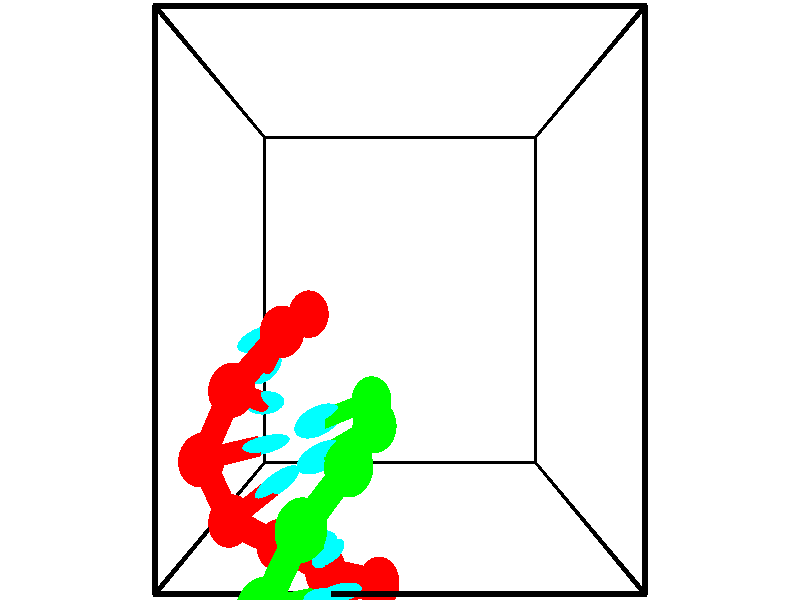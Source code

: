 // switches for output
#declare DRAW_BASES = 1; // possible values are 0, 1; only relevant for DNA ribbons
#declare DRAW_BASES_TYPE = 3; // possible values are 1, 2, 3; only relevant for DNA ribbons
#declare DRAW_FOG = 0; // set to 1 to enable fog

#include "colors.inc"

#include "transforms.inc"
background { rgb <1, 1, 1>}

#default {
   normal{
       ripples 0.25
       frequency 0.20
       turbulence 0.2
       lambda 5
   }
	finish {
		phong 0.1
		phong_size 40.
	}
}

// original window dimensions: 1024x640


// camera settings

camera {
	sky <-0, 1, 0>
	up <-0, 1, 0>
	right 1.6 * <1, 0, 0>
	location <2.5, 2.5, 11.1562>
	look_at <2.5, 2.5, 2.5>
	direction <0, 0, -8.6562>
	angle 67.0682
}


# declare cpy_camera_pos = <2.5, 2.5, 11.1562>;
# if (DRAW_FOG = 1)
fog {
	fog_type 2
	up vnormalize(cpy_camera_pos)
	color rgbt<1,1,1,0.3>
	distance 1e-5
	fog_alt 3e-3
	fog_offset 4
}
# end


// LIGHTS

# declare lum = 6;
global_settings {
	ambient_light rgb lum * <0.05, 0.05, 0.05>
	max_trace_level 15
}# declare cpy_direct_light_amount = 0.25;
light_source
{	1000 * <-1, -1, 1>,
	rgb lum * cpy_direct_light_amount
	parallel
}

light_source
{	1000 * <1, 1, -1>,
	rgb lum * cpy_direct_light_amount
	parallel
}

// strand 0

// nucleotide -1

// particle -1
sphere {
	<1.347164, 2.350615, 3.525011> 0.250000
	pigment { color rgbt <1,0,0,0> }
	no_shadow
}
cylinder {
	<0.980473, 2.198120, 3.477228>,  <0.760458, 2.106623, 3.448559>, 0.100000
	pigment { color rgbt <1,0,0,0> }
	no_shadow
}
cylinder {
	<0.980473, 2.198120, 3.477228>,  <1.347164, 2.350615, 3.525011>, 0.100000
	pigment { color rgbt <1,0,0,0> }
	no_shadow
}

// particle -1
sphere {
	<0.980473, 2.198120, 3.477228> 0.100000
	pigment { color rgbt <1,0,0,0> }
	no_shadow
}
sphere {
	0, 1
	scale<0.080000,0.200000,0.300000>
	matrix <0.297402, -0.850854, 0.433127,
		-0.266763, 0.361534, 0.893382,
		-0.916728, -0.381236, -0.119456,
		0.705454, 2.083749, 3.441391>
	pigment { color rgbt <0,1,1,0> }
	no_shadow
}
cylinder {
	<1.145082, 2.196111, 4.216568>,  <1.347164, 2.350615, 3.525011>, 0.130000
	pigment { color rgbt <1,0,0,0> }
	no_shadow
}

// nucleotide -1

// particle -1
sphere {
	<1.145082, 2.196111, 4.216568> 0.250000
	pigment { color rgbt <1,0,0,0> }
	no_shadow
}
cylinder {
	<0.968346, 1.969696, 3.938179>,  <0.862304, 1.833847, 3.771145>, 0.100000
	pigment { color rgbt <1,0,0,0> }
	no_shadow
}
cylinder {
	<0.968346, 1.969696, 3.938179>,  <1.145082, 2.196111, 4.216568>, 0.100000
	pigment { color rgbt <1,0,0,0> }
	no_shadow
}

// particle -1
sphere {
	<0.968346, 1.969696, 3.938179> 0.100000
	pigment { color rgbt <1,0,0,0> }
	no_shadow
}
sphere {
	0, 1
	scale<0.080000,0.200000,0.300000>
	matrix <0.392500, -0.819589, 0.417394,
		-0.806672, -0.088748, 0.584297,
		-0.441840, -0.566037, -0.695973,
		0.835793, 1.799885, 3.729387>
	pigment { color rgbt <0,1,1,0> }
	no_shadow
}
cylinder {
	<0.654624, 1.674201, 4.527662>,  <1.145082, 2.196111, 4.216568>, 0.130000
	pigment { color rgbt <1,0,0,0> }
	no_shadow
}

// nucleotide -1

// particle -1
sphere {
	<0.654624, 1.674201, 4.527662> 0.250000
	pigment { color rgbt <1,0,0,0> }
	no_shadow
}
cylinder {
	<0.783558, 1.555824, 4.167992>,  <0.860918, 1.484798, 3.952189>, 0.100000
	pigment { color rgbt <1,0,0,0> }
	no_shadow
}
cylinder {
	<0.783558, 1.555824, 4.167992>,  <0.654624, 1.674201, 4.527662>, 0.100000
	pigment { color rgbt <1,0,0,0> }
	no_shadow
}

// particle -1
sphere {
	<0.783558, 1.555824, 4.167992> 0.100000
	pigment { color rgbt <1,0,0,0> }
	no_shadow
}
sphere {
	0, 1
	scale<0.080000,0.200000,0.300000>
	matrix <0.304595, -0.866934, 0.394521,
		-0.896283, -0.401052, -0.189299,
		0.322334, -0.295943, -0.899177,
		0.880259, 1.467042, 3.898239>
	pigment { color rgbt <0,1,1,0> }
	no_shadow
}
cylinder {
	<0.272805, 1.003747, 4.373344>,  <0.654624, 1.674201, 4.527662>, 0.130000
	pigment { color rgbt <1,0,0,0> }
	no_shadow
}

// nucleotide -1

// particle -1
sphere {
	<0.272805, 1.003747, 4.373344> 0.250000
	pigment { color rgbt <1,0,0,0> }
	no_shadow
}
cylinder {
	<0.639240, 1.052391, 4.220509>,  <0.859102, 1.081577, 4.128807>, 0.100000
	pigment { color rgbt <1,0,0,0> }
	no_shadow
}
cylinder {
	<0.639240, 1.052391, 4.220509>,  <0.272805, 1.003747, 4.373344>, 0.100000
	pigment { color rgbt <1,0,0,0> }
	no_shadow
}

// particle -1
sphere {
	<0.639240, 1.052391, 4.220509> 0.100000
	pigment { color rgbt <1,0,0,0> }
	no_shadow
}
sphere {
	0, 1
	scale<0.080000,0.200000,0.300000>
	matrix <0.246695, -0.922146, 0.297975,
		-0.316105, -0.367231, -0.874768,
		0.916089, 0.121609, -0.382089,
		0.914067, 1.088874, 4.105882>
	pigment { color rgbt <0,1,1,0> }
	no_shadow
}
cylinder {
	<0.506555, 0.334994, 4.054609>,  <0.272805, 1.003747, 4.373344>, 0.130000
	pigment { color rgbt <1,0,0,0> }
	no_shadow
}

// nucleotide -1

// particle -1
sphere {
	<0.506555, 0.334994, 4.054609> 0.250000
	pigment { color rgbt <1,0,0,0> }
	no_shadow
}
cylinder {
	<0.832565, 0.559708, 4.111362>,  <1.028172, 0.694536, 4.145414>, 0.100000
	pigment { color rgbt <1,0,0,0> }
	no_shadow
}
cylinder {
	<0.832565, 0.559708, 4.111362>,  <0.506555, 0.334994, 4.054609>, 0.100000
	pigment { color rgbt <1,0,0,0> }
	no_shadow
}

// particle -1
sphere {
	<0.832565, 0.559708, 4.111362> 0.100000
	pigment { color rgbt <1,0,0,0> }
	no_shadow
}
sphere {
	0, 1
	scale<0.080000,0.200000,0.300000>
	matrix <0.459117, -0.775521, 0.433335,
		0.353475, -0.288038, -0.889995,
		0.815026, 0.561785, 0.141884,
		1.077073, 0.728243, 4.153928>
	pigment { color rgbt <0,1,1,0> }
	no_shadow
}
cylinder {
	<0.973179, -0.030908, 3.657434>,  <0.506555, 0.334994, 4.054609>, 0.130000
	pigment { color rgbt <1,0,0,0> }
	no_shadow
}

// nucleotide -1

// particle -1
sphere {
	<0.973179, -0.030908, 3.657434> 0.250000
	pigment { color rgbt <1,0,0,0> }
	no_shadow
}
cylinder {
	<1.180592, 0.199760, 3.909966>,  <1.305039, 0.338162, 4.061484>, 0.100000
	pigment { color rgbt <1,0,0,0> }
	no_shadow
}
cylinder {
	<1.180592, 0.199760, 3.909966>,  <0.973179, -0.030908, 3.657434>, 0.100000
	pigment { color rgbt <1,0,0,0> }
	no_shadow
}

// particle -1
sphere {
	<1.180592, 0.199760, 3.909966> 0.100000
	pigment { color rgbt <1,0,0,0> }
	no_shadow
}
sphere {
	0, 1
	scale<0.080000,0.200000,0.300000>
	matrix <0.547336, -0.791109, 0.273074,
		0.656924, 0.203951, -0.725848,
		0.518531, 0.576672, 0.631328,
		1.336151, 0.372762, 4.099364>
	pigment { color rgbt <0,1,1,0> }
	no_shadow
}
cylinder {
	<1.573881, -0.305294, 3.651397>,  <0.973179, -0.030908, 3.657434>, 0.130000
	pigment { color rgbt <1,0,0,0> }
	no_shadow
}

// nucleotide -1

// particle -1
sphere {
	<1.573881, -0.305294, 3.651397> 0.250000
	pigment { color rgbt <1,0,0,0> }
	no_shadow
}
cylinder {
	<1.633461, -0.087532, 3.981594>,  <1.669209, 0.043125, 4.179712>, 0.100000
	pigment { color rgbt <1,0,0,0> }
	no_shadow
}
cylinder {
	<1.633461, -0.087532, 3.981594>,  <1.573881, -0.305294, 3.651397>, 0.100000
	pigment { color rgbt <1,0,0,0> }
	no_shadow
}

// particle -1
sphere {
	<1.633461, -0.087532, 3.981594> 0.100000
	pigment { color rgbt <1,0,0,0> }
	no_shadow
}
sphere {
	0, 1
	scale<0.080000,0.200000,0.300000>
	matrix <0.480190, -0.769588, 0.420893,
		0.864426, 0.333702, -0.376047,
		0.148949, 0.544405, 0.825492,
		1.678146, 0.075790, 4.229242>
	pigment { color rgbt <0,1,1,0> }
	no_shadow
}
cylinder {
	<2.243658, -0.354663, 3.846889>,  <1.573881, -0.305294, 3.651397>, 0.130000
	pigment { color rgbt <1,0,0,0> }
	no_shadow
}

// nucleotide -1

// particle -1
sphere {
	<2.243658, -0.354663, 3.846889> 0.250000
	pigment { color rgbt <1,0,0,0> }
	no_shadow
}
cylinder {
	<2.005737, -0.285248, 4.160856>,  <1.862985, -0.243599, 4.349236>, 0.100000
	pigment { color rgbt <1,0,0,0> }
	no_shadow
}
cylinder {
	<2.005737, -0.285248, 4.160856>,  <2.243658, -0.354663, 3.846889>, 0.100000
	pigment { color rgbt <1,0,0,0> }
	no_shadow
}

// particle -1
sphere {
	<2.005737, -0.285248, 4.160856> 0.100000
	pigment { color rgbt <1,0,0,0> }
	no_shadow
}
sphere {
	0, 1
	scale<0.080000,0.200000,0.300000>
	matrix <0.144487, -0.937440, 0.316748,
		0.790781, 0.301813, 0.532517,
		-0.594802, 0.173537, 0.784918,
		1.827297, -0.233187, 4.396332>
	pigment { color rgbt <0,1,1,0> }
	no_shadow
}
// strand 1

// nucleotide -1

// particle -1
sphere {
	<1.790430, -1.418744, 4.522437> 0.250000
	pigment { color rgbt <0,1,0,0> }
	no_shadow
}
cylinder {
	<1.754700, -1.318230, 4.907950>,  <1.733262, -1.257921, 5.139258>, 0.100000
	pigment { color rgbt <0,1,0,0> }
	no_shadow
}
cylinder {
	<1.754700, -1.318230, 4.907950>,  <1.790430, -1.418744, 4.522437>, 0.100000
	pigment { color rgbt <0,1,0,0> }
	no_shadow
}

// particle -1
sphere {
	<1.754700, -1.318230, 4.907950> 0.100000
	pigment { color rgbt <0,1,0,0> }
	no_shadow
}
sphere {
	0, 1
	scale<0.080000,0.200000,0.300000>
	matrix <-0.204350, 0.942442, -0.264660,
		-0.974814, -0.220590, -0.032833,
		-0.089325, 0.251285, 0.963783,
		1.727902, -1.242844, 5.197085>
	pigment { color rgbt <0,1,1,0> }
	no_shadow
}
cylinder {
	<1.143887, -0.962385, 4.661666>,  <1.790430, -1.418744, 4.522437>, 0.130000
	pigment { color rgbt <0,1,0,0> }
	no_shadow
}

// nucleotide -1

// particle -1
sphere {
	<1.143887, -0.962385, 4.661666> 0.250000
	pigment { color rgbt <0,1,0,0> }
	no_shadow
}
cylinder {
	<1.471016, -0.881874, 4.877316>,  <1.667293, -0.833568, 5.006705>, 0.100000
	pigment { color rgbt <0,1,0,0> }
	no_shadow
}
cylinder {
	<1.471016, -0.881874, 4.877316>,  <1.143887, -0.962385, 4.661666>, 0.100000
	pigment { color rgbt <0,1,0,0> }
	no_shadow
}

// particle -1
sphere {
	<1.471016, -0.881874, 4.877316> 0.100000
	pigment { color rgbt <0,1,0,0> }
	no_shadow
}
sphere {
	0, 1
	scale<0.080000,0.200000,0.300000>
	matrix <-0.073826, 0.965794, -0.248580,
		-0.570715, 0.163493, 0.804708,
		0.817823, 0.201276, 0.539123,
		1.716363, -0.821491, 5.039052>
	pigment { color rgbt <0,1,1,0> }
	no_shadow
}
cylinder {
	<1.090493, -0.551346, 5.224547>,  <1.143887, -0.962385, 4.661666>, 0.130000
	pigment { color rgbt <0,1,0,0> }
	no_shadow
}

// nucleotide -1

// particle -1
sphere {
	<1.090493, -0.551346, 5.224547> 0.250000
	pigment { color rgbt <0,1,0,0> }
	no_shadow
}
cylinder {
	<1.466629, -0.504341, 5.096828>,  <1.692311, -0.476138, 5.020197>, 0.100000
	pigment { color rgbt <0,1,0,0> }
	no_shadow
}
cylinder {
	<1.466629, -0.504341, 5.096828>,  <1.090493, -0.551346, 5.224547>, 0.100000
	pigment { color rgbt <0,1,0,0> }
	no_shadow
}

// particle -1
sphere {
	<1.466629, -0.504341, 5.096828> 0.100000
	pigment { color rgbt <0,1,0,0> }
	no_shadow
}
sphere {
	0, 1
	scale<0.080000,0.200000,0.300000>
	matrix <-0.206417, 0.943060, -0.260824,
		0.270466, 0.311171, 0.911055,
		0.940340, 0.117513, -0.319297,
		1.748731, -0.469087, 5.001040>
	pigment { color rgbt <0,1,1,0> }
	no_shadow
}
cylinder {
	<1.211673, 0.071179, 5.501966>,  <1.090493, -0.551346, 5.224547>, 0.130000
	pigment { color rgbt <0,1,0,0> }
	no_shadow
}

// nucleotide -1

// particle -1
sphere {
	<1.211673, 0.071179, 5.501966> 0.250000
	pigment { color rgbt <0,1,0,0> }
	no_shadow
}
cylinder {
	<1.447830, -0.007942, 5.188965>,  <1.589525, -0.055415, 5.001164>, 0.100000
	pigment { color rgbt <0,1,0,0> }
	no_shadow
}
cylinder {
	<1.447830, -0.007942, 5.188965>,  <1.211673, 0.071179, 5.501966>, 0.100000
	pigment { color rgbt <0,1,0,0> }
	no_shadow
}

// particle -1
sphere {
	<1.447830, -0.007942, 5.188965> 0.100000
	pigment { color rgbt <0,1,0,0> }
	no_shadow
}
sphere {
	0, 1
	scale<0.080000,0.200000,0.300000>
	matrix <-0.249196, 0.877465, -0.409825,
		0.767683, 0.436954, 0.468758,
		0.590393, -0.197803, -0.782502,
		1.624948, -0.067283, 4.954214>
	pigment { color rgbt <0,1,1,0> }
	no_shadow
}
cylinder {
	<1.553022, 0.664567, 5.371679>,  <1.211673, 0.071179, 5.501966>, 0.130000
	pigment { color rgbt <0,1,0,0> }
	no_shadow
}

// nucleotide -1

// particle -1
sphere {
	<1.553022, 0.664567, 5.371679> 0.250000
	pigment { color rgbt <0,1,0,0> }
	no_shadow
}
cylinder {
	<1.595886, 0.487366, 5.015642>,  <1.621605, 0.381045, 4.802020>, 0.100000
	pigment { color rgbt <0,1,0,0> }
	no_shadow
}
cylinder {
	<1.595886, 0.487366, 5.015642>,  <1.553022, 0.664567, 5.371679>, 0.100000
	pigment { color rgbt <0,1,0,0> }
	no_shadow
}

// particle -1
sphere {
	<1.595886, 0.487366, 5.015642> 0.100000
	pigment { color rgbt <0,1,0,0> }
	no_shadow
}
sphere {
	0, 1
	scale<0.080000,0.200000,0.300000>
	matrix <-0.257301, 0.852394, -0.455216,
		0.960371, 0.277804, -0.022641,
		0.107162, -0.443002, -0.890093,
		1.628035, 0.354465, 4.748614>
	pigment { color rgbt <0,1,1,0> }
	no_shadow
}
cylinder {
	<1.979252, 1.085572, 5.018596>,  <1.553022, 0.664567, 5.371679>, 0.130000
	pigment { color rgbt <0,1,0,0> }
	no_shadow
}

// nucleotide -1

// particle -1
sphere {
	<1.979252, 1.085572, 5.018596> 0.250000
	pigment { color rgbt <0,1,0,0> }
	no_shadow
}
cylinder {
	<1.801224, 0.864059, 4.737103>,  <1.694407, 0.731152, 4.568208>, 0.100000
	pigment { color rgbt <0,1,0,0> }
	no_shadow
}
cylinder {
	<1.801224, 0.864059, 4.737103>,  <1.979252, 1.085572, 5.018596>, 0.100000
	pigment { color rgbt <0,1,0,0> }
	no_shadow
}

// particle -1
sphere {
	<1.801224, 0.864059, 4.737103> 0.100000
	pigment { color rgbt <0,1,0,0> }
	no_shadow
}
sphere {
	0, 1
	scale<0.080000,0.200000,0.300000>
	matrix <-0.331390, 0.831921, -0.445071,
		0.831921, 0.035122, -0.553781,
		0.445071, 0.553781, 0.703732,
		1.667703, 0.697925, 4.525984>
	pigment { color rgbt <0,1,1,0> }
	no_shadow
}
cylinder {
	<2.211192, 1.308013, 4.306233>,  <1.979252, 1.085572, 5.018596>, 0.130000
	pigment { color rgbt <0,1,0,0> }
	no_shadow
}

// nucleotide -1

// particle -1
sphere {
	<2.211192, 1.308013, 4.306233> 0.250000
	pigment { color rgbt <0,1,0,0> }
	no_shadow
}
cylinder {
	<1.857407, 1.128250, 4.256023>,  <1.645135, 1.020392, 4.225897>, 0.100000
	pigment { color rgbt <0,1,0,0> }
	no_shadow
}
cylinder {
	<1.857407, 1.128250, 4.256023>,  <2.211192, 1.308013, 4.306233>, 0.100000
	pigment { color rgbt <0,1,0,0> }
	no_shadow
}

// particle -1
sphere {
	<1.857407, 1.128250, 4.256023> 0.100000
	pigment { color rgbt <0,1,0,0> }
	no_shadow
}
sphere {
	0, 1
	scale<0.080000,0.200000,0.300000>
	matrix <-0.249022, 0.682124, -0.687528,
		0.394604, -0.576835, -0.715227,
		-0.884464, -0.449408, -0.125524,
		1.592067, 0.993428, 4.218366>
	pigment { color rgbt <0,1,1,0> }
	no_shadow
}
cylinder {
	<2.142960, 1.451920, 3.597584>,  <2.211192, 1.308013, 4.306233>, 0.130000
	pigment { color rgbt <0,1,0,0> }
	no_shadow
}

// nucleotide -1

// particle -1
sphere {
	<2.142960, 1.451920, 3.597584> 0.250000
	pigment { color rgbt <0,1,0,0> }
	no_shadow
}
cylinder {
	<1.781403, 1.352104, 3.736554>,  <1.564468, 1.292215, 3.819936>, 0.100000
	pigment { color rgbt <0,1,0,0> }
	no_shadow
}
cylinder {
	<1.781403, 1.352104, 3.736554>,  <2.142960, 1.451920, 3.597584>, 0.100000
	pigment { color rgbt <0,1,0,0> }
	no_shadow
}

// particle -1
sphere {
	<1.781403, 1.352104, 3.736554> 0.100000
	pigment { color rgbt <0,1,0,0> }
	no_shadow
}
sphere {
	0, 1
	scale<0.080000,0.200000,0.300000>
	matrix <-0.427735, 0.535241, -0.728395,
		-0.004194, -0.806999, -0.590538,
		-0.903894, -0.249539, 0.347426,
		1.510234, 1.277242, 3.840782>
	pigment { color rgbt <0,1,1,0> }
	no_shadow
}
// box output
cylinder {
	<0.000000, 0.000000, 0.000000>,  <5.000000, 0.000000, 0.000000>, 0.025000
	pigment { color rgbt <0,0,0,0> }
	no_shadow
}
cylinder {
	<0.000000, 0.000000, 0.000000>,  <0.000000, 5.000000, 0.000000>, 0.025000
	pigment { color rgbt <0,0,0,0> }
	no_shadow
}
cylinder {
	<0.000000, 0.000000, 0.000000>,  <0.000000, 0.000000, 5.000000>, 0.025000
	pigment { color rgbt <0,0,0,0> }
	no_shadow
}
cylinder {
	<5.000000, 5.000000, 5.000000>,  <0.000000, 5.000000, 5.000000>, 0.025000
	pigment { color rgbt <0,0,0,0> }
	no_shadow
}
cylinder {
	<5.000000, 5.000000, 5.000000>,  <5.000000, 0.000000, 5.000000>, 0.025000
	pigment { color rgbt <0,0,0,0> }
	no_shadow
}
cylinder {
	<5.000000, 5.000000, 5.000000>,  <5.000000, 5.000000, 0.000000>, 0.025000
	pigment { color rgbt <0,0,0,0> }
	no_shadow
}
cylinder {
	<0.000000, 0.000000, 5.000000>,  <0.000000, 5.000000, 5.000000>, 0.025000
	pigment { color rgbt <0,0,0,0> }
	no_shadow
}
cylinder {
	<0.000000, 0.000000, 5.000000>,  <5.000000, 0.000000, 5.000000>, 0.025000
	pigment { color rgbt <0,0,0,0> }
	no_shadow
}
cylinder {
	<5.000000, 5.000000, 0.000000>,  <0.000000, 5.000000, 0.000000>, 0.025000
	pigment { color rgbt <0,0,0,0> }
	no_shadow
}
cylinder {
	<5.000000, 5.000000, 0.000000>,  <5.000000, 0.000000, 0.000000>, 0.025000
	pigment { color rgbt <0,0,0,0> }
	no_shadow
}
cylinder {
	<5.000000, 0.000000, 5.000000>,  <5.000000, 0.000000, 0.000000>, 0.025000
	pigment { color rgbt <0,0,0,0> }
	no_shadow
}
cylinder {
	<0.000000, 5.000000, 0.000000>,  <0.000000, 5.000000, 5.000000>, 0.025000
	pigment { color rgbt <0,0,0,0> }
	no_shadow
}
// end of box output
